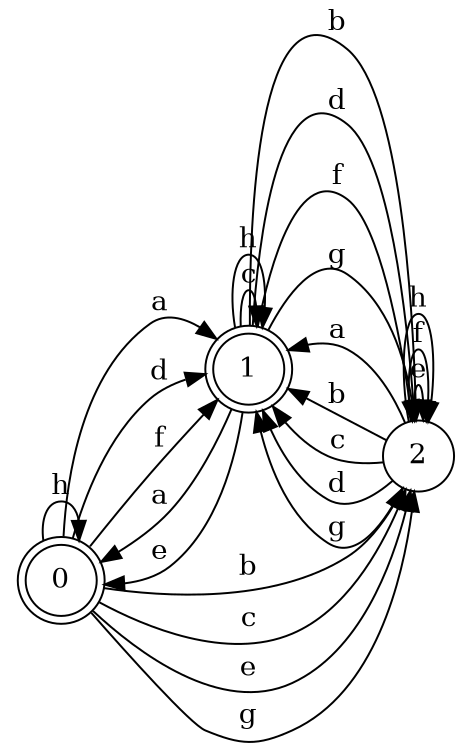 digraph n3_9 {
__start0 [label="" shape="none"];

rankdir=LR;
size="8,5";

s0 [style="rounded,filled", color="black", fillcolor="white" shape="doublecircle", label="0"];
s1 [style="rounded,filled", color="black", fillcolor="white" shape="doublecircle", label="1"];
s2 [style="filled", color="black", fillcolor="white" shape="circle", label="2"];
s0 -> s1 [label="a"];
s0 -> s2 [label="b"];
s0 -> s2 [label="c"];
s0 -> s1 [label="d"];
s0 -> s2 [label="e"];
s0 -> s1 [label="f"];
s0 -> s2 [label="g"];
s0 -> s0 [label="h"];
s1 -> s0 [label="a"];
s1 -> s2 [label="b"];
s1 -> s1 [label="c"];
s1 -> s2 [label="d"];
s1 -> s0 [label="e"];
s1 -> s2 [label="f"];
s1 -> s2 [label="g"];
s1 -> s1 [label="h"];
s2 -> s1 [label="a"];
s2 -> s1 [label="b"];
s2 -> s1 [label="c"];
s2 -> s1 [label="d"];
s2 -> s2 [label="e"];
s2 -> s2 [label="f"];
s2 -> s1 [label="g"];
s2 -> s2 [label="h"];

}
